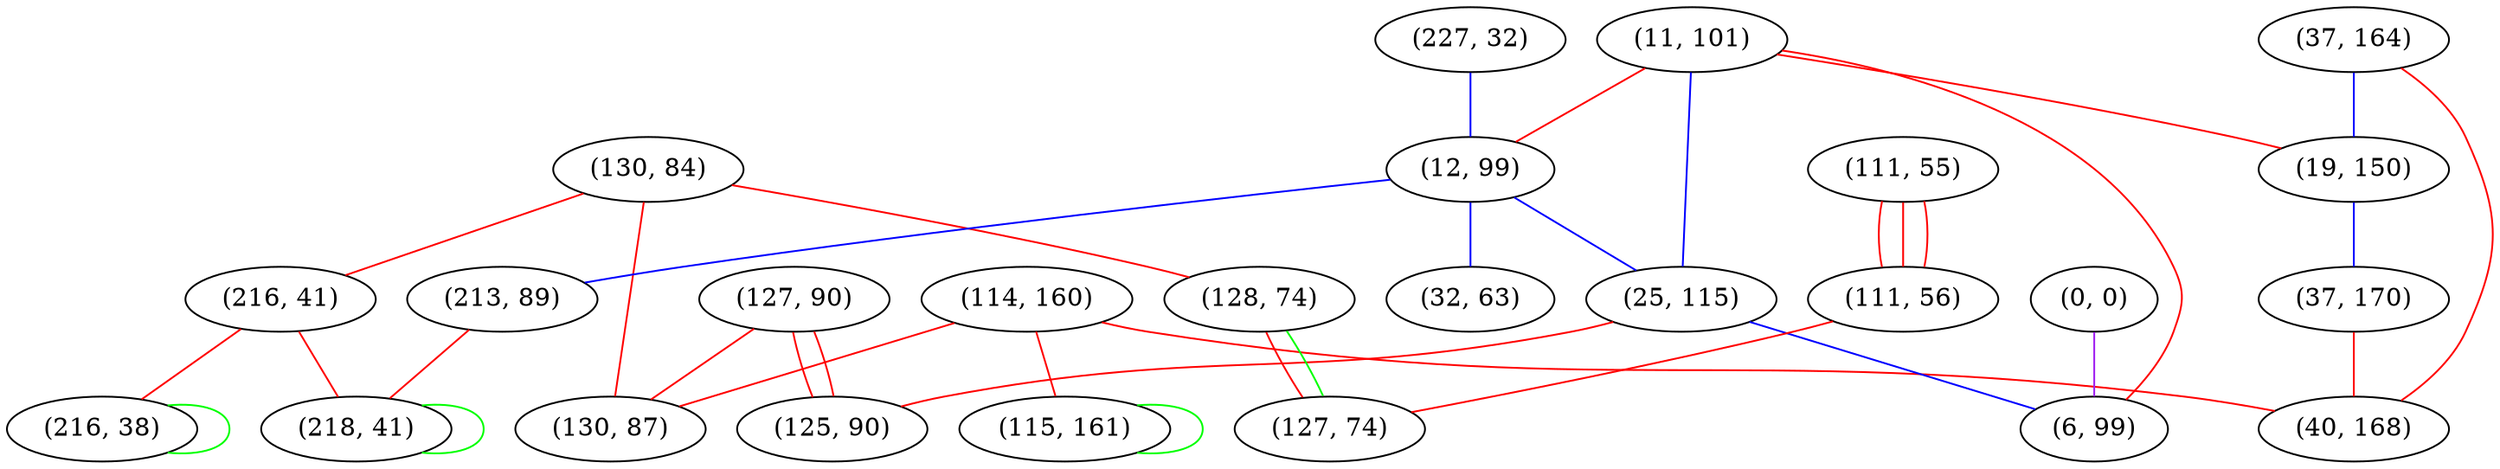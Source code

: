 graph "" {
"(114, 160)";
"(37, 164)";
"(11, 101)";
"(227, 32)";
"(130, 84)";
"(19, 150)";
"(12, 99)";
"(37, 170)";
"(111, 55)";
"(127, 90)";
"(32, 63)";
"(115, 161)";
"(216, 41)";
"(0, 0)";
"(25, 115)";
"(6, 99)";
"(128, 74)";
"(125, 90)";
"(213, 89)";
"(111, 56)";
"(216, 38)";
"(218, 41)";
"(130, 87)";
"(40, 168)";
"(127, 74)";
"(114, 160)" -- "(130, 87)"  [color=red, key=0, weight=1];
"(114, 160)" -- "(115, 161)"  [color=red, key=0, weight=1];
"(114, 160)" -- "(40, 168)"  [color=red, key=0, weight=1];
"(37, 164)" -- "(40, 168)"  [color=red, key=0, weight=1];
"(37, 164)" -- "(19, 150)"  [color=blue, key=0, weight=3];
"(11, 101)" -- "(6, 99)"  [color=red, key=0, weight=1];
"(11, 101)" -- "(25, 115)"  [color=blue, key=0, weight=3];
"(11, 101)" -- "(12, 99)"  [color=red, key=0, weight=1];
"(11, 101)" -- "(19, 150)"  [color=red, key=0, weight=1];
"(227, 32)" -- "(12, 99)"  [color=blue, key=0, weight=3];
"(130, 84)" -- "(130, 87)"  [color=red, key=0, weight=1];
"(130, 84)" -- "(216, 41)"  [color=red, key=0, weight=1];
"(130, 84)" -- "(128, 74)"  [color=red, key=0, weight=1];
"(19, 150)" -- "(37, 170)"  [color=blue, key=0, weight=3];
"(12, 99)" -- "(213, 89)"  [color=blue, key=0, weight=3];
"(12, 99)" -- "(25, 115)"  [color=blue, key=0, weight=3];
"(12, 99)" -- "(32, 63)"  [color=blue, key=0, weight=3];
"(37, 170)" -- "(40, 168)"  [color=red, key=0, weight=1];
"(111, 55)" -- "(111, 56)"  [color=red, key=0, weight=1];
"(111, 55)" -- "(111, 56)"  [color=red, key=1, weight=1];
"(111, 55)" -- "(111, 56)"  [color=red, key=2, weight=1];
"(127, 90)" -- "(130, 87)"  [color=red, key=0, weight=1];
"(127, 90)" -- "(125, 90)"  [color=red, key=0, weight=1];
"(127, 90)" -- "(125, 90)"  [color=red, key=1, weight=1];
"(115, 161)" -- "(115, 161)"  [color=green, key=0, weight=2];
"(216, 41)" -- "(216, 38)"  [color=red, key=0, weight=1];
"(216, 41)" -- "(218, 41)"  [color=red, key=0, weight=1];
"(0, 0)" -- "(6, 99)"  [color=purple, key=0, weight=4];
"(25, 115)" -- "(6, 99)"  [color=blue, key=0, weight=3];
"(25, 115)" -- "(125, 90)"  [color=red, key=0, weight=1];
"(128, 74)" -- "(127, 74)"  [color=red, key=0, weight=1];
"(128, 74)" -- "(127, 74)"  [color=green, key=1, weight=2];
"(213, 89)" -- "(218, 41)"  [color=red, key=0, weight=1];
"(111, 56)" -- "(127, 74)"  [color=red, key=0, weight=1];
"(216, 38)" -- "(216, 38)"  [color=green, key=0, weight=2];
"(218, 41)" -- "(218, 41)"  [color=green, key=0, weight=2];
}
